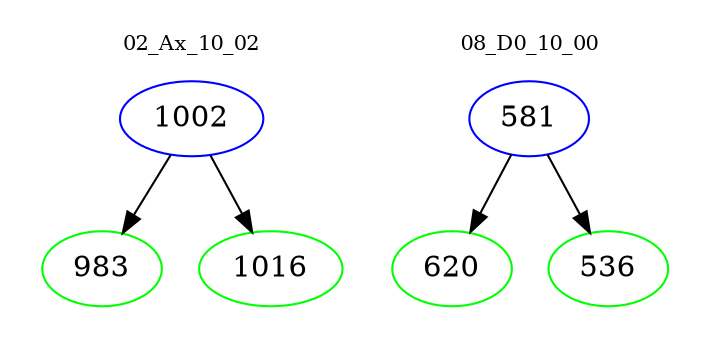 digraph{
subgraph cluster_0 {
color = white
label = "02_Ax_10_02";
fontsize=10;
T0_1002 [label="1002", color="blue"]
T0_1002 -> T0_983 [color="black"]
T0_983 [label="983", color="green"]
T0_1002 -> T0_1016 [color="black"]
T0_1016 [label="1016", color="green"]
}
subgraph cluster_1 {
color = white
label = "08_D0_10_00";
fontsize=10;
T1_581 [label="581", color="blue"]
T1_581 -> T1_620 [color="black"]
T1_620 [label="620", color="green"]
T1_581 -> T1_536 [color="black"]
T1_536 [label="536", color="green"]
}
}
